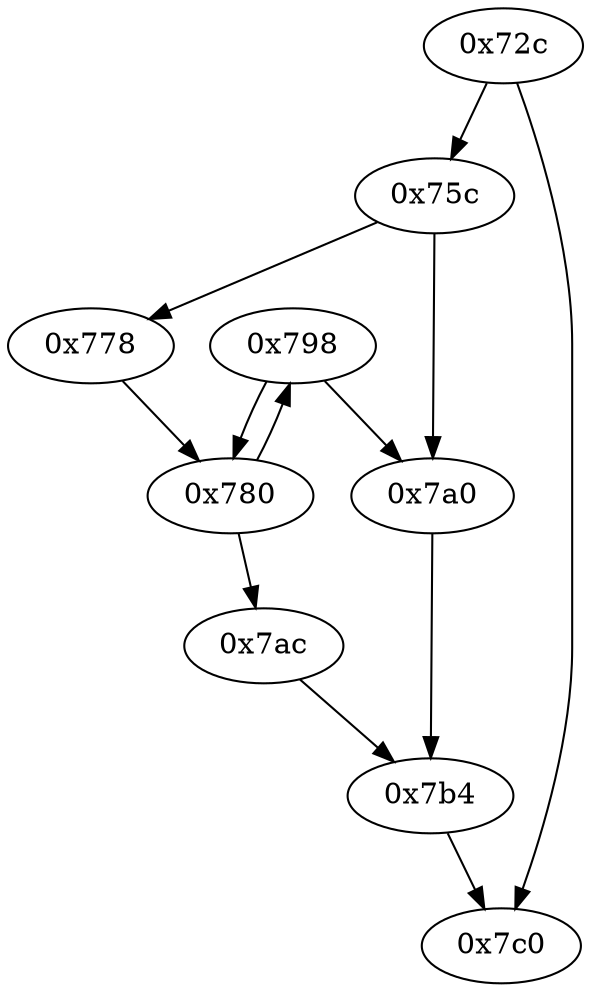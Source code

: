 strict digraph "" {
	"0x798"	 [opcode="[u'cmp', u'b']"];
	"0x780"	 [opcode="[u'add', u'mov', u'mov', u'bl', u'cmp', u'b']"];
	"0x798" -> "0x780";
	"0x7a0"	 [opcode="[u'ldr', u'add', u'b']"];
	"0x798" -> "0x7a0";
	"0x7ac"	 [opcode="[u'ldr', u'add']"];
	"0x7b4"	 [opcode="[u'mov', u'bl', u'mov']"];
	"0x7ac" -> "0x7b4";
	"0x780" -> "0x798";
	"0x780" -> "0x7ac";
	"0x75c"	 [opcode="[u'mov', u'bl', u'bl', u'ldr', u'ldrb', u'cmp', u'b']"];
	"0x75c" -> "0x7a0";
	"0x778"	 [opcode="[u'lsr', u'mov']"];
	"0x75c" -> "0x778";
	"0x7a0" -> "0x7b4";
	"0x778" -> "0x780";
	"0x72c"	 [opcode="[u'push', u'add', u'sub', u'mov', u'mov', u'ldr', u'cmp', u'ldr', u'ldr', u'str', u'mov', u'b']"];
	"0x72c" -> "0x75c";
	"0x7c0"	 [opcode="[u'ldr', u'ldr', u'ldr', u'ldr', u'sub', u'sub', u'pop']"];
	"0x72c" -> "0x7c0";
	"0x7b4" -> "0x7c0";
}
